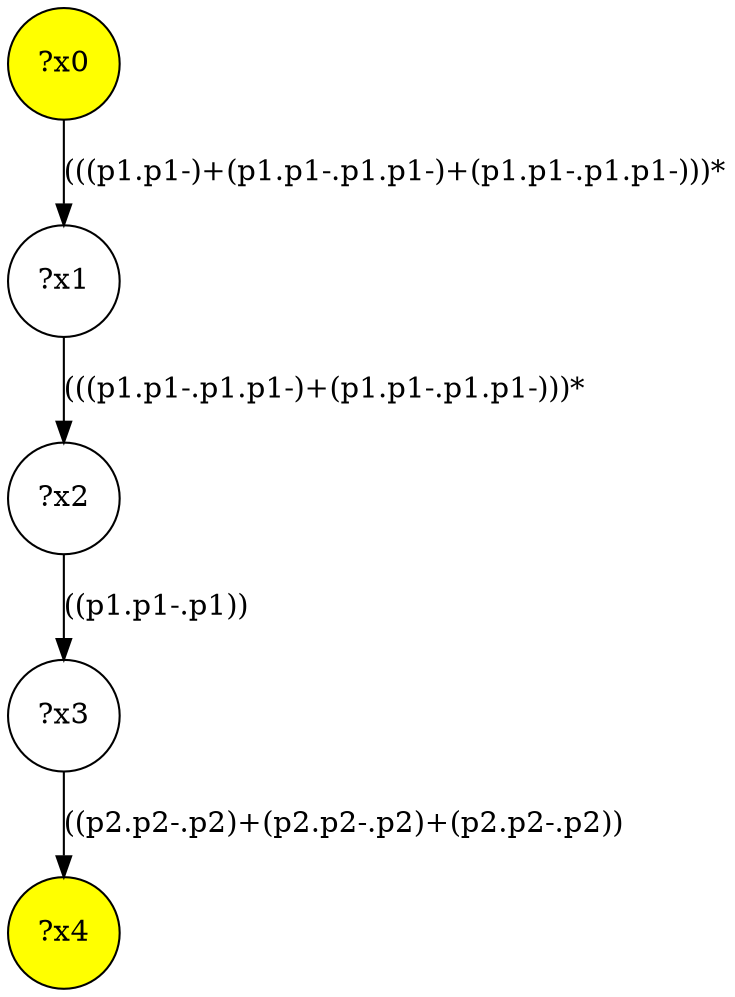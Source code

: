 digraph g {
	x0 [fillcolor="yellow", style="filled," shape=circle, label="?x0"];
	x4 [fillcolor="yellow", style="filled," shape=circle, label="?x4"];
	x1 [shape=circle, label="?x1"];
	x0 -> x1 [label="(((p1.p1-)+(p1.p1-.p1.p1-)+(p1.p1-.p1.p1-)))*"];
	x2 [shape=circle, label="?x2"];
	x1 -> x2 [label="(((p1.p1-.p1.p1-)+(p1.p1-.p1.p1-)))*"];
	x3 [shape=circle, label="?x3"];
	x2 -> x3 [label="((p1.p1-.p1))"];
	x3 -> x4 [label="((p2.p2-.p2)+(p2.p2-.p2)+(p2.p2-.p2))"];
}

